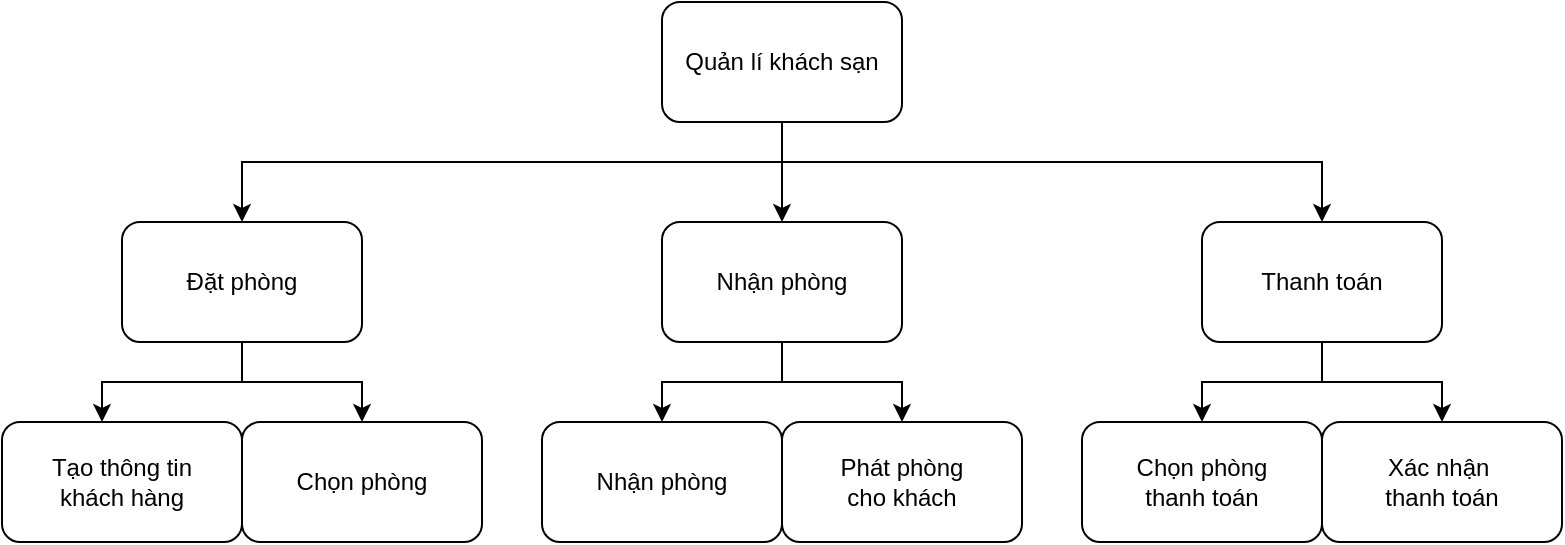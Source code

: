<mxfile version="10.6.6"><diagram id="UFByLIFEU-fU_fhBG3HL" name="Page-1"><mxGraphModel dx="834" dy="484" grid="1" gridSize="10" guides="1" tooltips="1" connect="1" arrows="1" fold="1" page="1" pageScale="1" pageWidth="850" pageHeight="1100" math="0" shadow="0"><root><mxCell id="0"/><mxCell id="1" parent="0"/><mxCell id="2XaoE7UrXz4YIinu5Y51-5" style="edgeStyle=orthogonalEdgeStyle;rounded=0;orthogonalLoop=1;jettySize=auto;html=1;entryX=0.5;entryY=0;entryDx=0;entryDy=0;" edge="1" parent="1" source="2XaoE7UrXz4YIinu5Y51-1" target="2XaoE7UrXz4YIinu5Y51-3"><mxGeometry relative="1" as="geometry"/></mxCell><mxCell id="2XaoE7UrXz4YIinu5Y51-17" style="edgeStyle=orthogonalEdgeStyle;rounded=0;orthogonalLoop=1;jettySize=auto;html=1;" edge="1" parent="1" source="2XaoE7UrXz4YIinu5Y51-1" target="2XaoE7UrXz4YIinu5Y51-2"><mxGeometry relative="1" as="geometry"><Array as="points"><mxPoint x="400" y="130"/><mxPoint x="130" y="130"/></Array></mxGeometry></mxCell><mxCell id="2XaoE7UrXz4YIinu5Y51-18" style="edgeStyle=orthogonalEdgeStyle;rounded=0;orthogonalLoop=1;jettySize=auto;html=1;" edge="1" parent="1" source="2XaoE7UrXz4YIinu5Y51-1" target="2XaoE7UrXz4YIinu5Y51-4"><mxGeometry relative="1" as="geometry"><Array as="points"><mxPoint x="400" y="130"/><mxPoint x="670" y="130"/></Array></mxGeometry></mxCell><mxCell id="2XaoE7UrXz4YIinu5Y51-1" value="Quản lí khách sạn&lt;br&gt;" style="rounded=1;whiteSpace=wrap;html=1;" vertex="1" parent="1"><mxGeometry x="340" y="50" width="120" height="60" as="geometry"/></mxCell><mxCell id="2XaoE7UrXz4YIinu5Y51-10" style="edgeStyle=orthogonalEdgeStyle;rounded=0;orthogonalLoop=1;jettySize=auto;html=1;" edge="1" parent="1" source="2XaoE7UrXz4YIinu5Y51-2" target="2XaoE7UrXz4YIinu5Y51-8"><mxGeometry relative="1" as="geometry"><Array as="points"><mxPoint x="130" y="240"/><mxPoint x="60" y="240"/></Array></mxGeometry></mxCell><mxCell id="2XaoE7UrXz4YIinu5Y51-11" style="edgeStyle=orthogonalEdgeStyle;rounded=0;orthogonalLoop=1;jettySize=auto;html=1;" edge="1" parent="1" source="2XaoE7UrXz4YIinu5Y51-2" target="2XaoE7UrXz4YIinu5Y51-9"><mxGeometry relative="1" as="geometry"/></mxCell><mxCell id="2XaoE7UrXz4YIinu5Y51-2" value="Đặt phòng" style="rounded=1;whiteSpace=wrap;html=1;" vertex="1" parent="1"><mxGeometry x="70" y="160" width="120" height="60" as="geometry"/></mxCell><mxCell id="2XaoE7UrXz4YIinu5Y51-14" style="edgeStyle=orthogonalEdgeStyle;rounded=0;orthogonalLoop=1;jettySize=auto;html=1;" edge="1" parent="1" source="2XaoE7UrXz4YIinu5Y51-3" target="2XaoE7UrXz4YIinu5Y51-12"><mxGeometry relative="1" as="geometry"/></mxCell><mxCell id="2XaoE7UrXz4YIinu5Y51-15" style="edgeStyle=orthogonalEdgeStyle;rounded=0;orthogonalLoop=1;jettySize=auto;html=1;" edge="1" parent="1" source="2XaoE7UrXz4YIinu5Y51-3" target="2XaoE7UrXz4YIinu5Y51-13"><mxGeometry relative="1" as="geometry"/></mxCell><mxCell id="2XaoE7UrXz4YIinu5Y51-3" value="Nhận phòng" style="rounded=1;whiteSpace=wrap;html=1;" vertex="1" parent="1"><mxGeometry x="340" y="160" width="120" height="60" as="geometry"/></mxCell><mxCell id="2XaoE7UrXz4YIinu5Y51-21" style="edgeStyle=orthogonalEdgeStyle;rounded=0;orthogonalLoop=1;jettySize=auto;html=1;" edge="1" parent="1" source="2XaoE7UrXz4YIinu5Y51-4" target="2XaoE7UrXz4YIinu5Y51-19"><mxGeometry relative="1" as="geometry"/></mxCell><mxCell id="2XaoE7UrXz4YIinu5Y51-22" style="edgeStyle=orthogonalEdgeStyle;rounded=0;orthogonalLoop=1;jettySize=auto;html=1;" edge="1" parent="1" source="2XaoE7UrXz4YIinu5Y51-4" target="2XaoE7UrXz4YIinu5Y51-20"><mxGeometry relative="1" as="geometry"/></mxCell><mxCell id="2XaoE7UrXz4YIinu5Y51-4" value="Thanh toán" style="rounded=1;whiteSpace=wrap;html=1;" vertex="1" parent="1"><mxGeometry x="610" y="160" width="120" height="60" as="geometry"/></mxCell><mxCell id="2XaoE7UrXz4YIinu5Y51-8" value="Tạo thông tin &lt;br&gt;khách hàng" style="rounded=1;whiteSpace=wrap;html=1;" vertex="1" parent="1"><mxGeometry x="10" y="260" width="120" height="60" as="geometry"/></mxCell><mxCell id="2XaoE7UrXz4YIinu5Y51-9" value="Chọn phòng" style="rounded=1;whiteSpace=wrap;html=1;" vertex="1" parent="1"><mxGeometry x="130" y="260" width="120" height="60" as="geometry"/></mxCell><mxCell id="2XaoE7UrXz4YIinu5Y51-12" value="Nhận phòng" style="rounded=1;whiteSpace=wrap;html=1;" vertex="1" parent="1"><mxGeometry x="280" y="260" width="120" height="60" as="geometry"/></mxCell><mxCell id="2XaoE7UrXz4YIinu5Y51-13" value="Phát phòng &lt;br&gt;cho khách" style="rounded=1;whiteSpace=wrap;html=1;" vertex="1" parent="1"><mxGeometry x="400" y="260" width="120" height="60" as="geometry"/></mxCell><mxCell id="2XaoE7UrXz4YIinu5Y51-19" value="Chọn phòng&lt;br&gt;thanh toán&lt;br&gt;" style="rounded=1;whiteSpace=wrap;html=1;" vertex="1" parent="1"><mxGeometry x="550" y="260" width="120" height="60" as="geometry"/></mxCell><mxCell id="2XaoE7UrXz4YIinu5Y51-20" value="Xác nhận&amp;nbsp;&lt;br&gt;thanh toán&lt;br&gt;" style="rounded=1;whiteSpace=wrap;html=1;" vertex="1" parent="1"><mxGeometry x="670" y="260" width="120" height="60" as="geometry"/></mxCell></root></mxGraphModel></diagram></mxfile>
